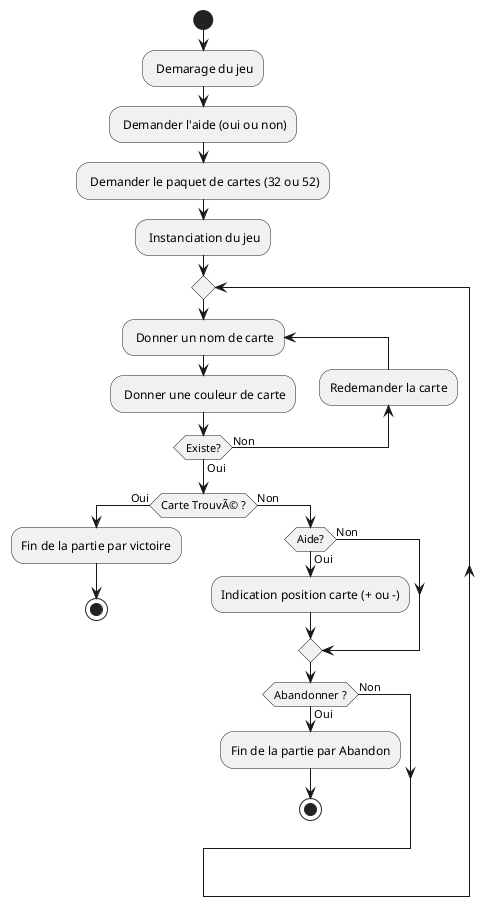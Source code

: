 @startuml

start
: Demarage du jeu;
: Demander l'aide (oui ou non);
: Demander le paquet de cartes (32 ou 52);
: Instanciation du jeu;


repeat
repeat: Donner un nom de carte;


: Donner une couleur de carte;
backward:Redemander la carte;


repeat while (Existe?) is (Non) not (Oui)

if (Carte TrouvÃ© ?) then (Oui)
        :Fin de la partie par victoire;
       
stop
else (Non)
    if (Aide?) then (Non)
        
    else (Oui)
        :Indication position carte (+ ou -);
endif
if (Abandonner ?) then (Oui)
:Fin de la partie par Abandon;
stop
    else (Non)

@enduml